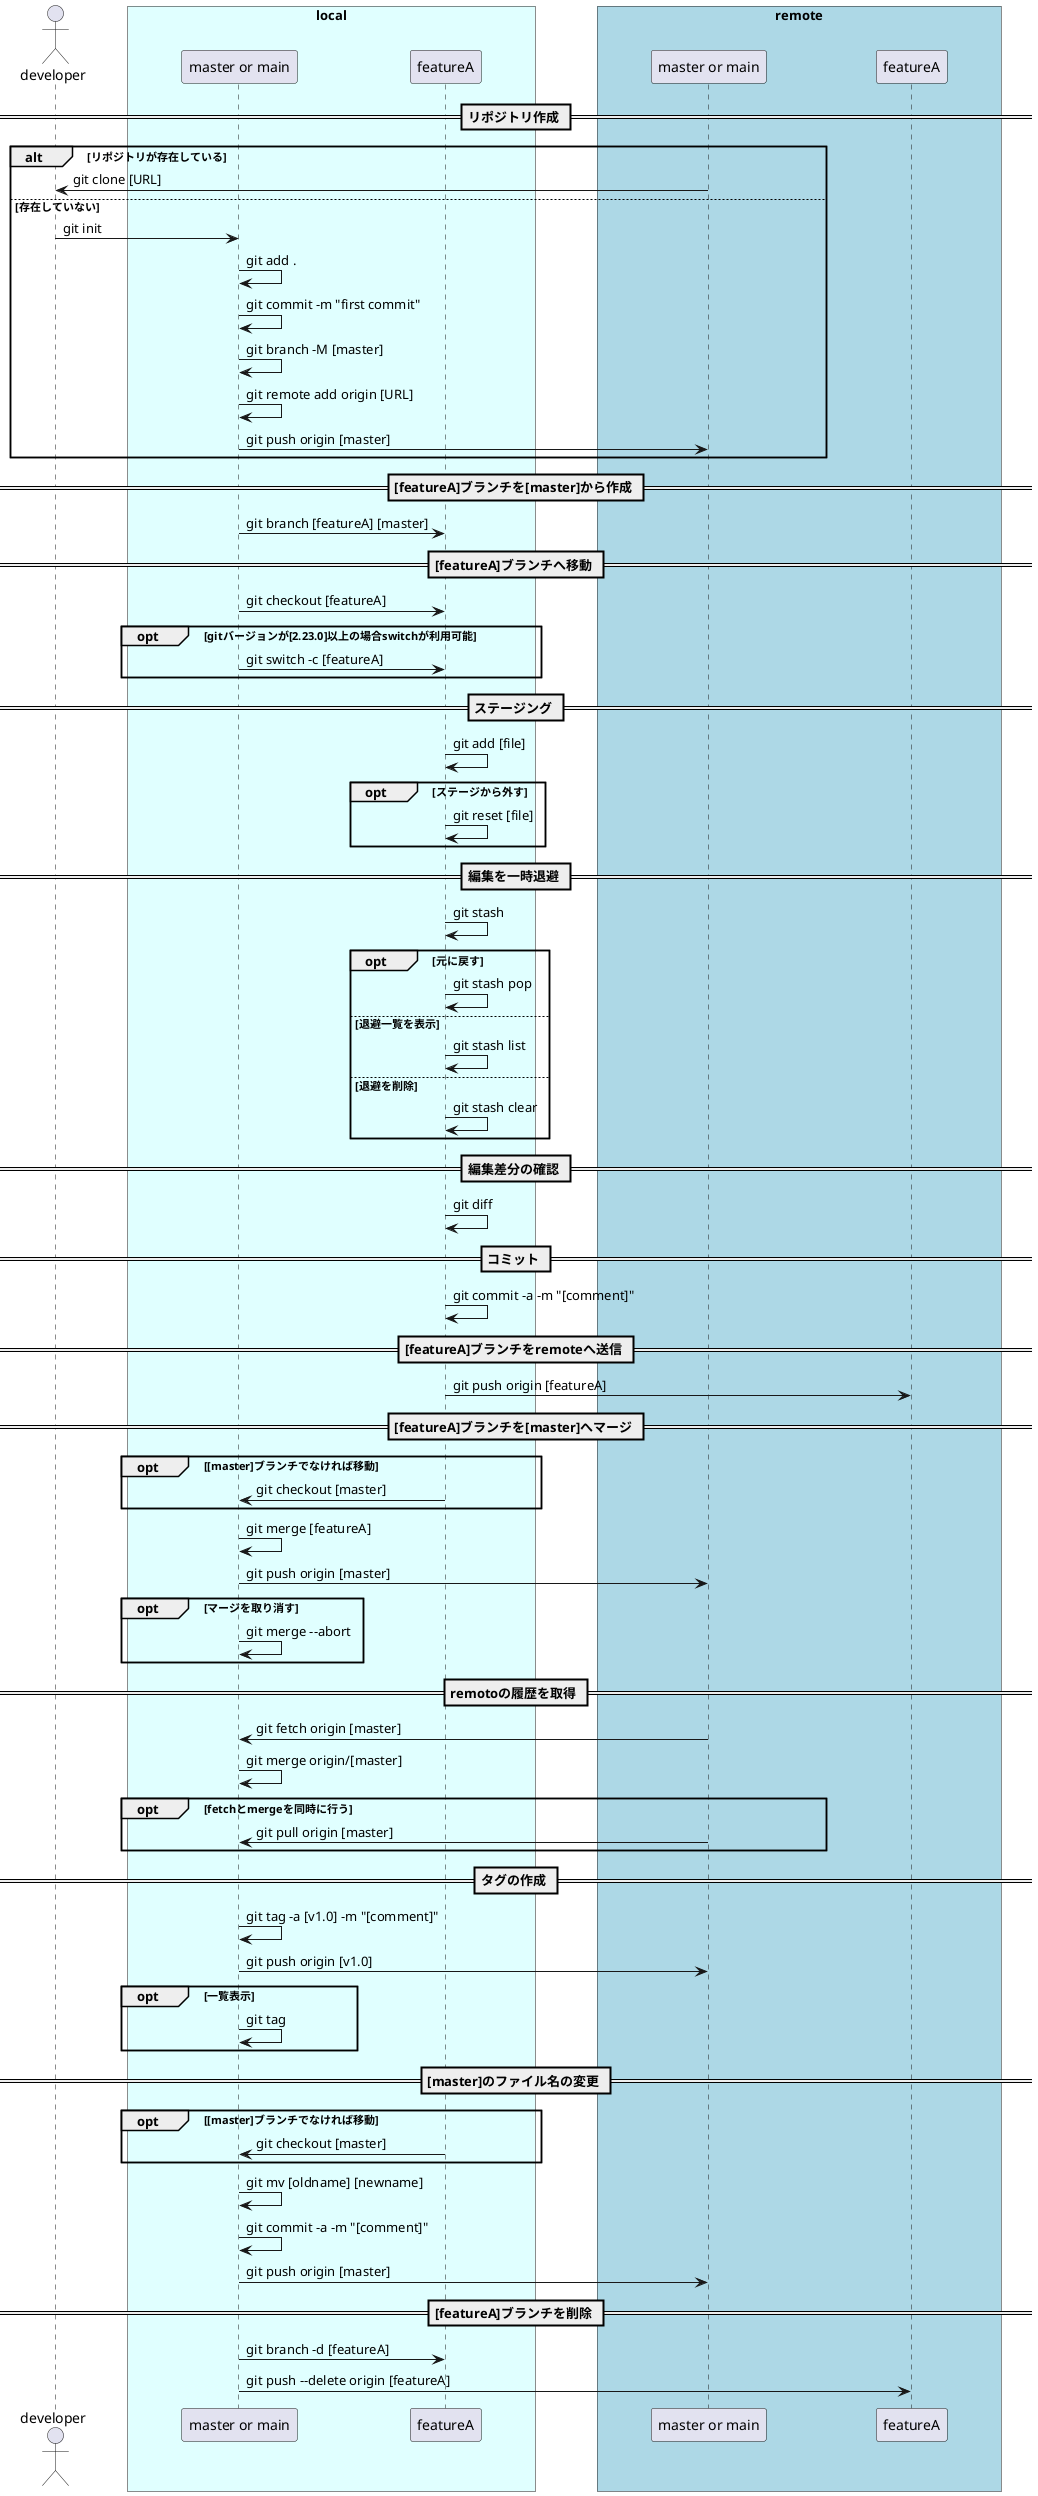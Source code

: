 @startuml　git-command-cheat-sheet

skinparam participantPadding 50
skinparam BoxPadding 30

actor developer as developer
box "local" #LightCyan
participant  "master or main" as lmaster
participant  featureA as lfeatureA
end box

box "remote" #LightBlue
participant  "master or main"  as rmaster
participant  featureA as rfeatureA
end box

== リポジトリ作成 ==
alt リポジトリが存在している
developer <- rmaster : git clone [URL]
else 存在していない
developer -> lmaster : git init
lmaster -> lmaster : git add .
lmaster -> lmaster : git commit -m "first commit"
lmaster -> lmaster : git branch -M [master]
lmaster -> lmaster : git remote add origin [URL]
lmaster -> rmaster : git push origin [master]
end

== [featureA]ブランチを[master]から作成 ==
lmaster -> lfeatureA : git branch [featureA] [master]

== [featureA]ブランチへ移動 ==
lmaster -> lfeatureA : git checkout [featureA]
opt gitバージョンが[2.23.0]以上の場合switchが利用可能 
lmaster -> lfeatureA : git switch -c [featureA]
end

== ステージング ==
lfeatureA -> lfeatureA : git add [file]
opt ステージから外す
lfeatureA -> lfeatureA : git reset [file]
end

== 編集を一時退避 ==
lfeatureA -> lfeatureA : git stash
opt 元に戻す
lfeatureA -> lfeatureA : git stash pop
else 退避一覧を表示
lfeatureA -> lfeatureA : git stash list
else 退避を削除
lfeatureA -> lfeatureA : git stash clear
end

== 編集差分の確認 ==
lfeatureA -> lfeatureA : git diff

== コミット ==
lfeatureA -> lfeatureA : git commit -a -m "[comment]"

== [featureA]ブランチをremoteへ送信 ==
lfeatureA -> rfeatureA : git push origin [featureA]

== [featureA]ブランチを[master]へマージ ==
opt [master]ブランチでなければ移動
lmaster <- lfeatureA : git checkout [master]
end
lmaster -> lmaster : git merge [featureA]
lmaster -> rmaster : git push origin [master]
opt マージを取り消す
lmaster -> lmaster : git merge --abort
end 

== remotoの履歴を取得 ==
lmaster <- rmaster : git fetch origin [master]
lmaster -> lmaster : git merge origin/[master]
opt fetchとmergeを同時に行う
lmaster <- rmaster : git pull origin [master]
end

== タグの作成 ==
lmaster -> lmaster : git tag -a [v1.0] -m "[comment]"
lmaster -> rmaster : git push origin [v1.0]
opt 一覧表示
lmaster -> lmaster : git tag
end

== [master]のファイル名の変更 ==
opt [master]ブランチでなければ移動
lmaster <- lfeatureA : git checkout [master]
end
lmaster -> lmaster : git mv [oldname] [newname]
lmaster -> lmaster :git commit -a -m "[comment]"
lmaster -> rmaster :git push origin [master]

== [featureA]ブランチを削除 ==
lmaster -> lfeatureA : git branch -d [featureA]
lmaster -> rfeatureA : git push --delete origin [featureA]

@enduml